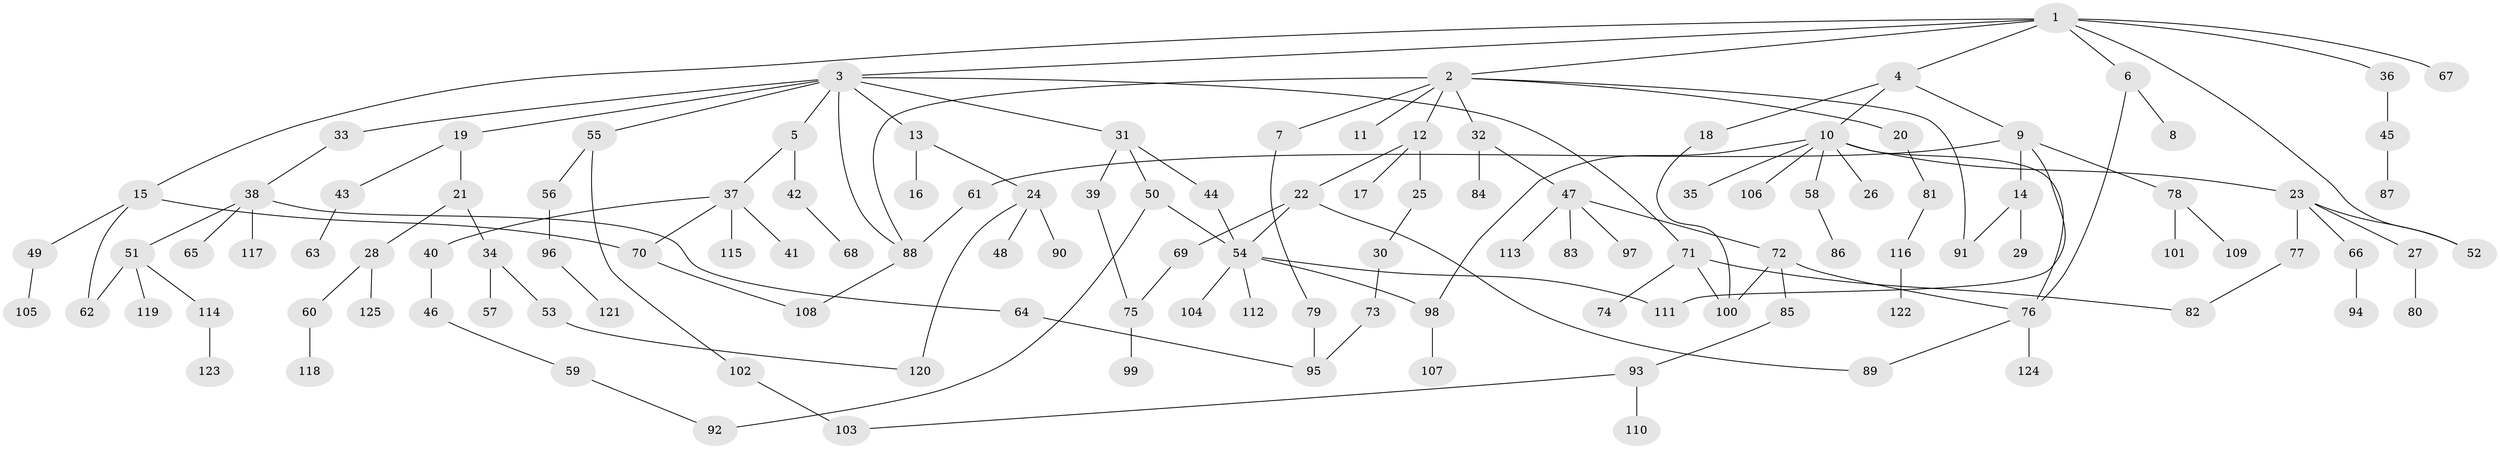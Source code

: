 // Generated by graph-tools (version 1.1) at 2025/10/02/27/25 16:10:52]
// undirected, 125 vertices, 147 edges
graph export_dot {
graph [start="1"]
  node [color=gray90,style=filled];
  1;
  2;
  3;
  4;
  5;
  6;
  7;
  8;
  9;
  10;
  11;
  12;
  13;
  14;
  15;
  16;
  17;
  18;
  19;
  20;
  21;
  22;
  23;
  24;
  25;
  26;
  27;
  28;
  29;
  30;
  31;
  32;
  33;
  34;
  35;
  36;
  37;
  38;
  39;
  40;
  41;
  42;
  43;
  44;
  45;
  46;
  47;
  48;
  49;
  50;
  51;
  52;
  53;
  54;
  55;
  56;
  57;
  58;
  59;
  60;
  61;
  62;
  63;
  64;
  65;
  66;
  67;
  68;
  69;
  70;
  71;
  72;
  73;
  74;
  75;
  76;
  77;
  78;
  79;
  80;
  81;
  82;
  83;
  84;
  85;
  86;
  87;
  88;
  89;
  90;
  91;
  92;
  93;
  94;
  95;
  96;
  97;
  98;
  99;
  100;
  101;
  102;
  103;
  104;
  105;
  106;
  107;
  108;
  109;
  110;
  111;
  112;
  113;
  114;
  115;
  116;
  117;
  118;
  119;
  120;
  121;
  122;
  123;
  124;
  125;
  1 -- 2;
  1 -- 3;
  1 -- 4;
  1 -- 6;
  1 -- 15;
  1 -- 36;
  1 -- 67;
  1 -- 52;
  2 -- 7;
  2 -- 11;
  2 -- 12;
  2 -- 20;
  2 -- 32;
  2 -- 88;
  2 -- 91;
  3 -- 5;
  3 -- 13;
  3 -- 19;
  3 -- 31;
  3 -- 33;
  3 -- 55;
  3 -- 71;
  3 -- 88;
  4 -- 9;
  4 -- 10;
  4 -- 18;
  5 -- 37;
  5 -- 42;
  6 -- 8;
  6 -- 76;
  7 -- 79;
  9 -- 14;
  9 -- 61;
  9 -- 78;
  9 -- 111;
  10 -- 23;
  10 -- 26;
  10 -- 35;
  10 -- 58;
  10 -- 98;
  10 -- 106;
  10 -- 76;
  12 -- 17;
  12 -- 22;
  12 -- 25;
  13 -- 16;
  13 -- 24;
  14 -- 29;
  14 -- 91;
  15 -- 49;
  15 -- 62;
  15 -- 70;
  18 -- 100;
  19 -- 21;
  19 -- 43;
  20 -- 81;
  21 -- 28;
  21 -- 34;
  22 -- 54;
  22 -- 69;
  22 -- 89;
  23 -- 27;
  23 -- 52;
  23 -- 66;
  23 -- 77;
  24 -- 48;
  24 -- 90;
  24 -- 120;
  25 -- 30;
  27 -- 80;
  28 -- 60;
  28 -- 125;
  30 -- 73;
  31 -- 39;
  31 -- 44;
  31 -- 50;
  32 -- 47;
  32 -- 84;
  33 -- 38;
  34 -- 53;
  34 -- 57;
  36 -- 45;
  37 -- 40;
  37 -- 41;
  37 -- 115;
  37 -- 70;
  38 -- 51;
  38 -- 64;
  38 -- 65;
  38 -- 117;
  39 -- 75;
  40 -- 46;
  42 -- 68;
  43 -- 63;
  44 -- 54;
  45 -- 87;
  46 -- 59;
  47 -- 72;
  47 -- 83;
  47 -- 97;
  47 -- 113;
  49 -- 105;
  50 -- 92;
  50 -- 54;
  51 -- 114;
  51 -- 119;
  51 -- 62;
  53 -- 120;
  54 -- 104;
  54 -- 111;
  54 -- 112;
  54 -- 98;
  55 -- 56;
  55 -- 102;
  56 -- 96;
  58 -- 86;
  59 -- 92;
  60 -- 118;
  61 -- 88;
  64 -- 95;
  66 -- 94;
  69 -- 75;
  70 -- 108;
  71 -- 74;
  71 -- 82;
  71 -- 100;
  72 -- 85;
  72 -- 100;
  72 -- 76;
  73 -- 95;
  75 -- 99;
  76 -- 124;
  76 -- 89;
  77 -- 82;
  78 -- 101;
  78 -- 109;
  79 -- 95;
  81 -- 116;
  85 -- 93;
  88 -- 108;
  93 -- 110;
  93 -- 103;
  96 -- 121;
  98 -- 107;
  102 -- 103;
  114 -- 123;
  116 -- 122;
}
